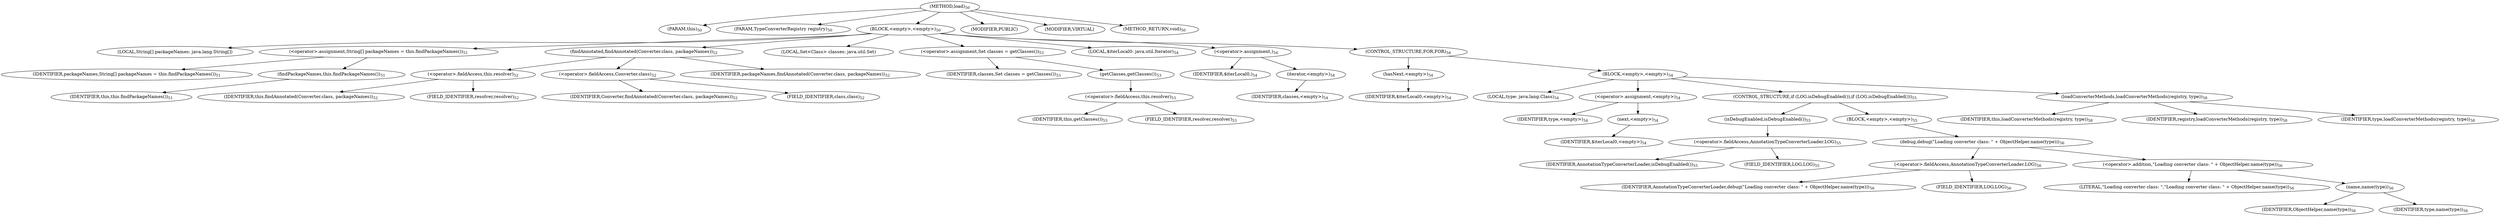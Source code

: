 digraph "load" {  
"54" [label = <(METHOD,load)<SUB>50</SUB>> ]
"4" [label = <(PARAM,this)<SUB>50</SUB>> ]
"55" [label = <(PARAM,TypeConverterRegistry registry)<SUB>50</SUB>> ]
"56" [label = <(BLOCK,&lt;empty&gt;,&lt;empty&gt;)<SUB>50</SUB>> ]
"57" [label = <(LOCAL,String[] packageNames: java.lang.String[])> ]
"58" [label = <(&lt;operator&gt;.assignment,String[] packageNames = this.findPackageNames())<SUB>51</SUB>> ]
"59" [label = <(IDENTIFIER,packageNames,String[] packageNames = this.findPackageNames())<SUB>51</SUB>> ]
"60" [label = <(findPackageNames,this.findPackageNames())<SUB>51</SUB>> ]
"3" [label = <(IDENTIFIER,this,this.findPackageNames())<SUB>51</SUB>> ]
"61" [label = <(findAnnotated,findAnnotated(Converter.class, packageNames))<SUB>52</SUB>> ]
"62" [label = <(&lt;operator&gt;.fieldAccess,this.resolver)<SUB>52</SUB>> ]
"63" [label = <(IDENTIFIER,this,findAnnotated(Converter.class, packageNames))<SUB>52</SUB>> ]
"64" [label = <(FIELD_IDENTIFIER,resolver,resolver)<SUB>52</SUB>> ]
"65" [label = <(&lt;operator&gt;.fieldAccess,Converter.class)<SUB>52</SUB>> ]
"66" [label = <(IDENTIFIER,Converter,findAnnotated(Converter.class, packageNames))<SUB>52</SUB>> ]
"67" [label = <(FIELD_IDENTIFIER,class,class)<SUB>52</SUB>> ]
"68" [label = <(IDENTIFIER,packageNames,findAnnotated(Converter.class, packageNames))<SUB>52</SUB>> ]
"69" [label = <(LOCAL,Set&lt;Class&gt; classes: java.util.Set)> ]
"70" [label = <(&lt;operator&gt;.assignment,Set classes = getClasses())<SUB>53</SUB>> ]
"71" [label = <(IDENTIFIER,classes,Set classes = getClasses())<SUB>53</SUB>> ]
"72" [label = <(getClasses,getClasses())<SUB>53</SUB>> ]
"73" [label = <(&lt;operator&gt;.fieldAccess,this.resolver)<SUB>53</SUB>> ]
"74" [label = <(IDENTIFIER,this,getClasses())<SUB>53</SUB>> ]
"75" [label = <(FIELD_IDENTIFIER,resolver,resolver)<SUB>53</SUB>> ]
"76" [label = <(LOCAL,$iterLocal0: java.util.Iterator)<SUB>54</SUB>> ]
"77" [label = <(&lt;operator&gt;.assignment,)<SUB>54</SUB>> ]
"78" [label = <(IDENTIFIER,$iterLocal0,)<SUB>54</SUB>> ]
"79" [label = <(iterator,&lt;empty&gt;)<SUB>54</SUB>> ]
"80" [label = <(IDENTIFIER,classes,&lt;empty&gt;)<SUB>54</SUB>> ]
"81" [label = <(CONTROL_STRUCTURE,FOR,FOR)<SUB>54</SUB>> ]
"82" [label = <(hasNext,&lt;empty&gt;)<SUB>54</SUB>> ]
"83" [label = <(IDENTIFIER,$iterLocal0,&lt;empty&gt;)<SUB>54</SUB>> ]
"84" [label = <(BLOCK,&lt;empty&gt;,&lt;empty&gt;)<SUB>54</SUB>> ]
"85" [label = <(LOCAL,type: java.lang.Class)<SUB>54</SUB>> ]
"86" [label = <(&lt;operator&gt;.assignment,&lt;empty&gt;)<SUB>54</SUB>> ]
"87" [label = <(IDENTIFIER,type,&lt;empty&gt;)<SUB>54</SUB>> ]
"88" [label = <(next,&lt;empty&gt;)<SUB>54</SUB>> ]
"89" [label = <(IDENTIFIER,$iterLocal0,&lt;empty&gt;)<SUB>54</SUB>> ]
"90" [label = <(CONTROL_STRUCTURE,if (LOG.isDebugEnabled()),if (LOG.isDebugEnabled()))<SUB>55</SUB>> ]
"91" [label = <(isDebugEnabled,isDebugEnabled())<SUB>55</SUB>> ]
"92" [label = <(&lt;operator&gt;.fieldAccess,AnnotationTypeConverterLoader.LOG)<SUB>55</SUB>> ]
"93" [label = <(IDENTIFIER,AnnotationTypeConverterLoader,isDebugEnabled())<SUB>55</SUB>> ]
"94" [label = <(FIELD_IDENTIFIER,LOG,LOG)<SUB>55</SUB>> ]
"95" [label = <(BLOCK,&lt;empty&gt;,&lt;empty&gt;)<SUB>55</SUB>> ]
"96" [label = <(debug,debug(&quot;Loading converter class: &quot; + ObjectHelper.name(type)))<SUB>56</SUB>> ]
"97" [label = <(&lt;operator&gt;.fieldAccess,AnnotationTypeConverterLoader.LOG)<SUB>56</SUB>> ]
"98" [label = <(IDENTIFIER,AnnotationTypeConverterLoader,debug(&quot;Loading converter class: &quot; + ObjectHelper.name(type)))<SUB>56</SUB>> ]
"99" [label = <(FIELD_IDENTIFIER,LOG,LOG)<SUB>56</SUB>> ]
"100" [label = <(&lt;operator&gt;.addition,&quot;Loading converter class: &quot; + ObjectHelper.name(type))<SUB>56</SUB>> ]
"101" [label = <(LITERAL,&quot;Loading converter class: &quot;,&quot;Loading converter class: &quot; + ObjectHelper.name(type))<SUB>56</SUB>> ]
"102" [label = <(name,name(type))<SUB>56</SUB>> ]
"103" [label = <(IDENTIFIER,ObjectHelper,name(type))<SUB>56</SUB>> ]
"104" [label = <(IDENTIFIER,type,name(type))<SUB>56</SUB>> ]
"105" [label = <(loadConverterMethods,loadConverterMethods(registry, type))<SUB>58</SUB>> ]
"5" [label = <(IDENTIFIER,this,loadConverterMethods(registry, type))<SUB>58</SUB>> ]
"106" [label = <(IDENTIFIER,registry,loadConverterMethods(registry, type))<SUB>58</SUB>> ]
"107" [label = <(IDENTIFIER,type,loadConverterMethods(registry, type))<SUB>58</SUB>> ]
"108" [label = <(MODIFIER,PUBLIC)> ]
"109" [label = <(MODIFIER,VIRTUAL)> ]
"110" [label = <(METHOD_RETURN,void)<SUB>50</SUB>> ]
  "54" -> "4" 
  "54" -> "55" 
  "54" -> "56" 
  "54" -> "108" 
  "54" -> "109" 
  "54" -> "110" 
  "56" -> "57" 
  "56" -> "58" 
  "56" -> "61" 
  "56" -> "69" 
  "56" -> "70" 
  "56" -> "76" 
  "56" -> "77" 
  "56" -> "81" 
  "58" -> "59" 
  "58" -> "60" 
  "60" -> "3" 
  "61" -> "62" 
  "61" -> "65" 
  "61" -> "68" 
  "62" -> "63" 
  "62" -> "64" 
  "65" -> "66" 
  "65" -> "67" 
  "70" -> "71" 
  "70" -> "72" 
  "72" -> "73" 
  "73" -> "74" 
  "73" -> "75" 
  "77" -> "78" 
  "77" -> "79" 
  "79" -> "80" 
  "81" -> "82" 
  "81" -> "84" 
  "82" -> "83" 
  "84" -> "85" 
  "84" -> "86" 
  "84" -> "90" 
  "84" -> "105" 
  "86" -> "87" 
  "86" -> "88" 
  "88" -> "89" 
  "90" -> "91" 
  "90" -> "95" 
  "91" -> "92" 
  "92" -> "93" 
  "92" -> "94" 
  "95" -> "96" 
  "96" -> "97" 
  "96" -> "100" 
  "97" -> "98" 
  "97" -> "99" 
  "100" -> "101" 
  "100" -> "102" 
  "102" -> "103" 
  "102" -> "104" 
  "105" -> "5" 
  "105" -> "106" 
  "105" -> "107" 
}
